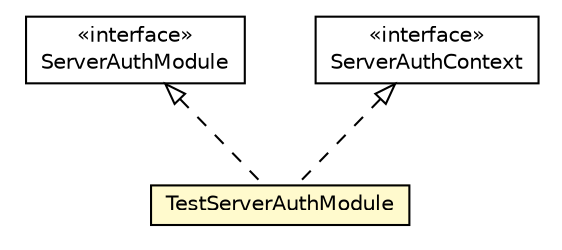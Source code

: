 #!/usr/local/bin/dot
#
# Class diagram 
# Generated by UMLGraph version R5_6-24-gf6e263 (http://www.umlgraph.org/)
#

digraph G {
	edge [fontname="Helvetica",fontsize=10,labelfontname="Helvetica",labelfontsize=10];
	node [fontname="Helvetica",fontsize=10,shape=plaintext];
	nodesep=0.25;
	ranksep=0.5;
	// net.trajano.auth.TestServerAuthModule
	c24 [label=<<table title="net.trajano.auth.TestServerAuthModule" border="0" cellborder="1" cellspacing="0" cellpadding="2" port="p" bgcolor="lemonChiffon" href="./TestServerAuthModule.html">
		<tr><td><table border="0" cellspacing="0" cellpadding="1">
<tr><td align="center" balign="center"> TestServerAuthModule </td></tr>
		</table></td></tr>
		</table>>, URL="./TestServerAuthModule.html", fontname="Helvetica", fontcolor="black", fontsize=10.0];
	//net.trajano.auth.TestServerAuthModule implements javax.security.auth.message.module.ServerAuthModule
	c29:p -> c24:p [dir=back,arrowtail=empty,style=dashed];
	//net.trajano.auth.TestServerAuthModule implements javax.security.auth.message.config.ServerAuthContext
	c30:p -> c24:p [dir=back,arrowtail=empty,style=dashed];
	// javax.security.auth.message.module.ServerAuthModule
	c29 [label=<<table title="javax.security.auth.message.module.ServerAuthModule" border="0" cellborder="1" cellspacing="0" cellpadding="2" port="p" href="http://java.sun.com/j2se/1.4.2/docs/api/javax/security/auth/message/module/ServerAuthModule.html">
		<tr><td><table border="0" cellspacing="0" cellpadding="1">
<tr><td align="center" balign="center"> &#171;interface&#187; </td></tr>
<tr><td align="center" balign="center"> ServerAuthModule </td></tr>
		</table></td></tr>
		</table>>, URL="http://java.sun.com/j2se/1.4.2/docs/api/javax/security/auth/message/module/ServerAuthModule.html", fontname="Helvetica", fontcolor="black", fontsize=10.0];
	// javax.security.auth.message.config.ServerAuthContext
	c30 [label=<<table title="javax.security.auth.message.config.ServerAuthContext" border="0" cellborder="1" cellspacing="0" cellpadding="2" port="p" href="http://java.sun.com/j2se/1.4.2/docs/api/javax/security/auth/message/config/ServerAuthContext.html">
		<tr><td><table border="0" cellspacing="0" cellpadding="1">
<tr><td align="center" balign="center"> &#171;interface&#187; </td></tr>
<tr><td align="center" balign="center"> ServerAuthContext </td></tr>
		</table></td></tr>
		</table>>, URL="http://java.sun.com/j2se/1.4.2/docs/api/javax/security/auth/message/config/ServerAuthContext.html", fontname="Helvetica", fontcolor="black", fontsize=10.0];
}

